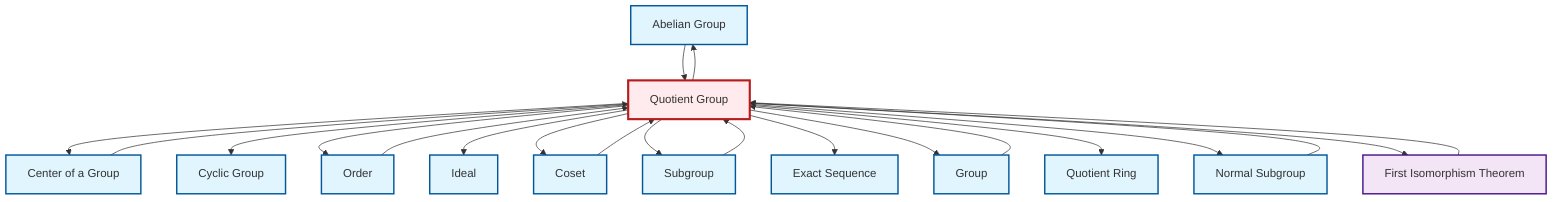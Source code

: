 graph TD
    classDef definition fill:#e1f5fe,stroke:#01579b,stroke-width:2px
    classDef theorem fill:#f3e5f5,stroke:#4a148c,stroke-width:2px
    classDef axiom fill:#fff3e0,stroke:#e65100,stroke-width:2px
    classDef example fill:#e8f5e9,stroke:#1b5e20,stroke-width:2px
    classDef current fill:#ffebee,stroke:#b71c1c,stroke-width:3px
    def-abelian-group["Abelian Group"]:::definition
    def-exact-sequence["Exact Sequence"]:::definition
    def-order["Order"]:::definition
    def-cyclic-group["Cyclic Group"]:::definition
    def-group["Group"]:::definition
    def-normal-subgroup["Normal Subgroup"]:::definition
    def-subgroup["Subgroup"]:::definition
    thm-first-isomorphism["First Isomorphism Theorem"]:::theorem
    def-center-of-group["Center of a Group"]:::definition
    def-coset["Coset"]:::definition
    def-quotient-ring["Quotient Ring"]:::definition
    def-ideal["Ideal"]:::definition
    def-quotient-group["Quotient Group"]:::definition
    def-normal-subgroup --> def-quotient-group
    def-abelian-group --> def-quotient-group
    def-quotient-group --> def-center-of-group
    def-quotient-group --> def-cyclic-group
    def-center-of-group --> def-quotient-group
    def-quotient-group --> def-order
    def-quotient-group --> def-ideal
    def-quotient-group --> def-coset
    def-quotient-group --> def-subgroup
    def-coset --> def-quotient-group
    def-quotient-group --> def-exact-sequence
    def-quotient-group --> def-abelian-group
    thm-first-isomorphism --> def-quotient-group
    def-group --> def-quotient-group
    def-order --> def-quotient-group
    def-quotient-group --> def-group
    def-quotient-group --> def-quotient-ring
    def-quotient-group --> def-normal-subgroup
    def-subgroup --> def-quotient-group
    def-quotient-group --> thm-first-isomorphism
    class def-quotient-group current